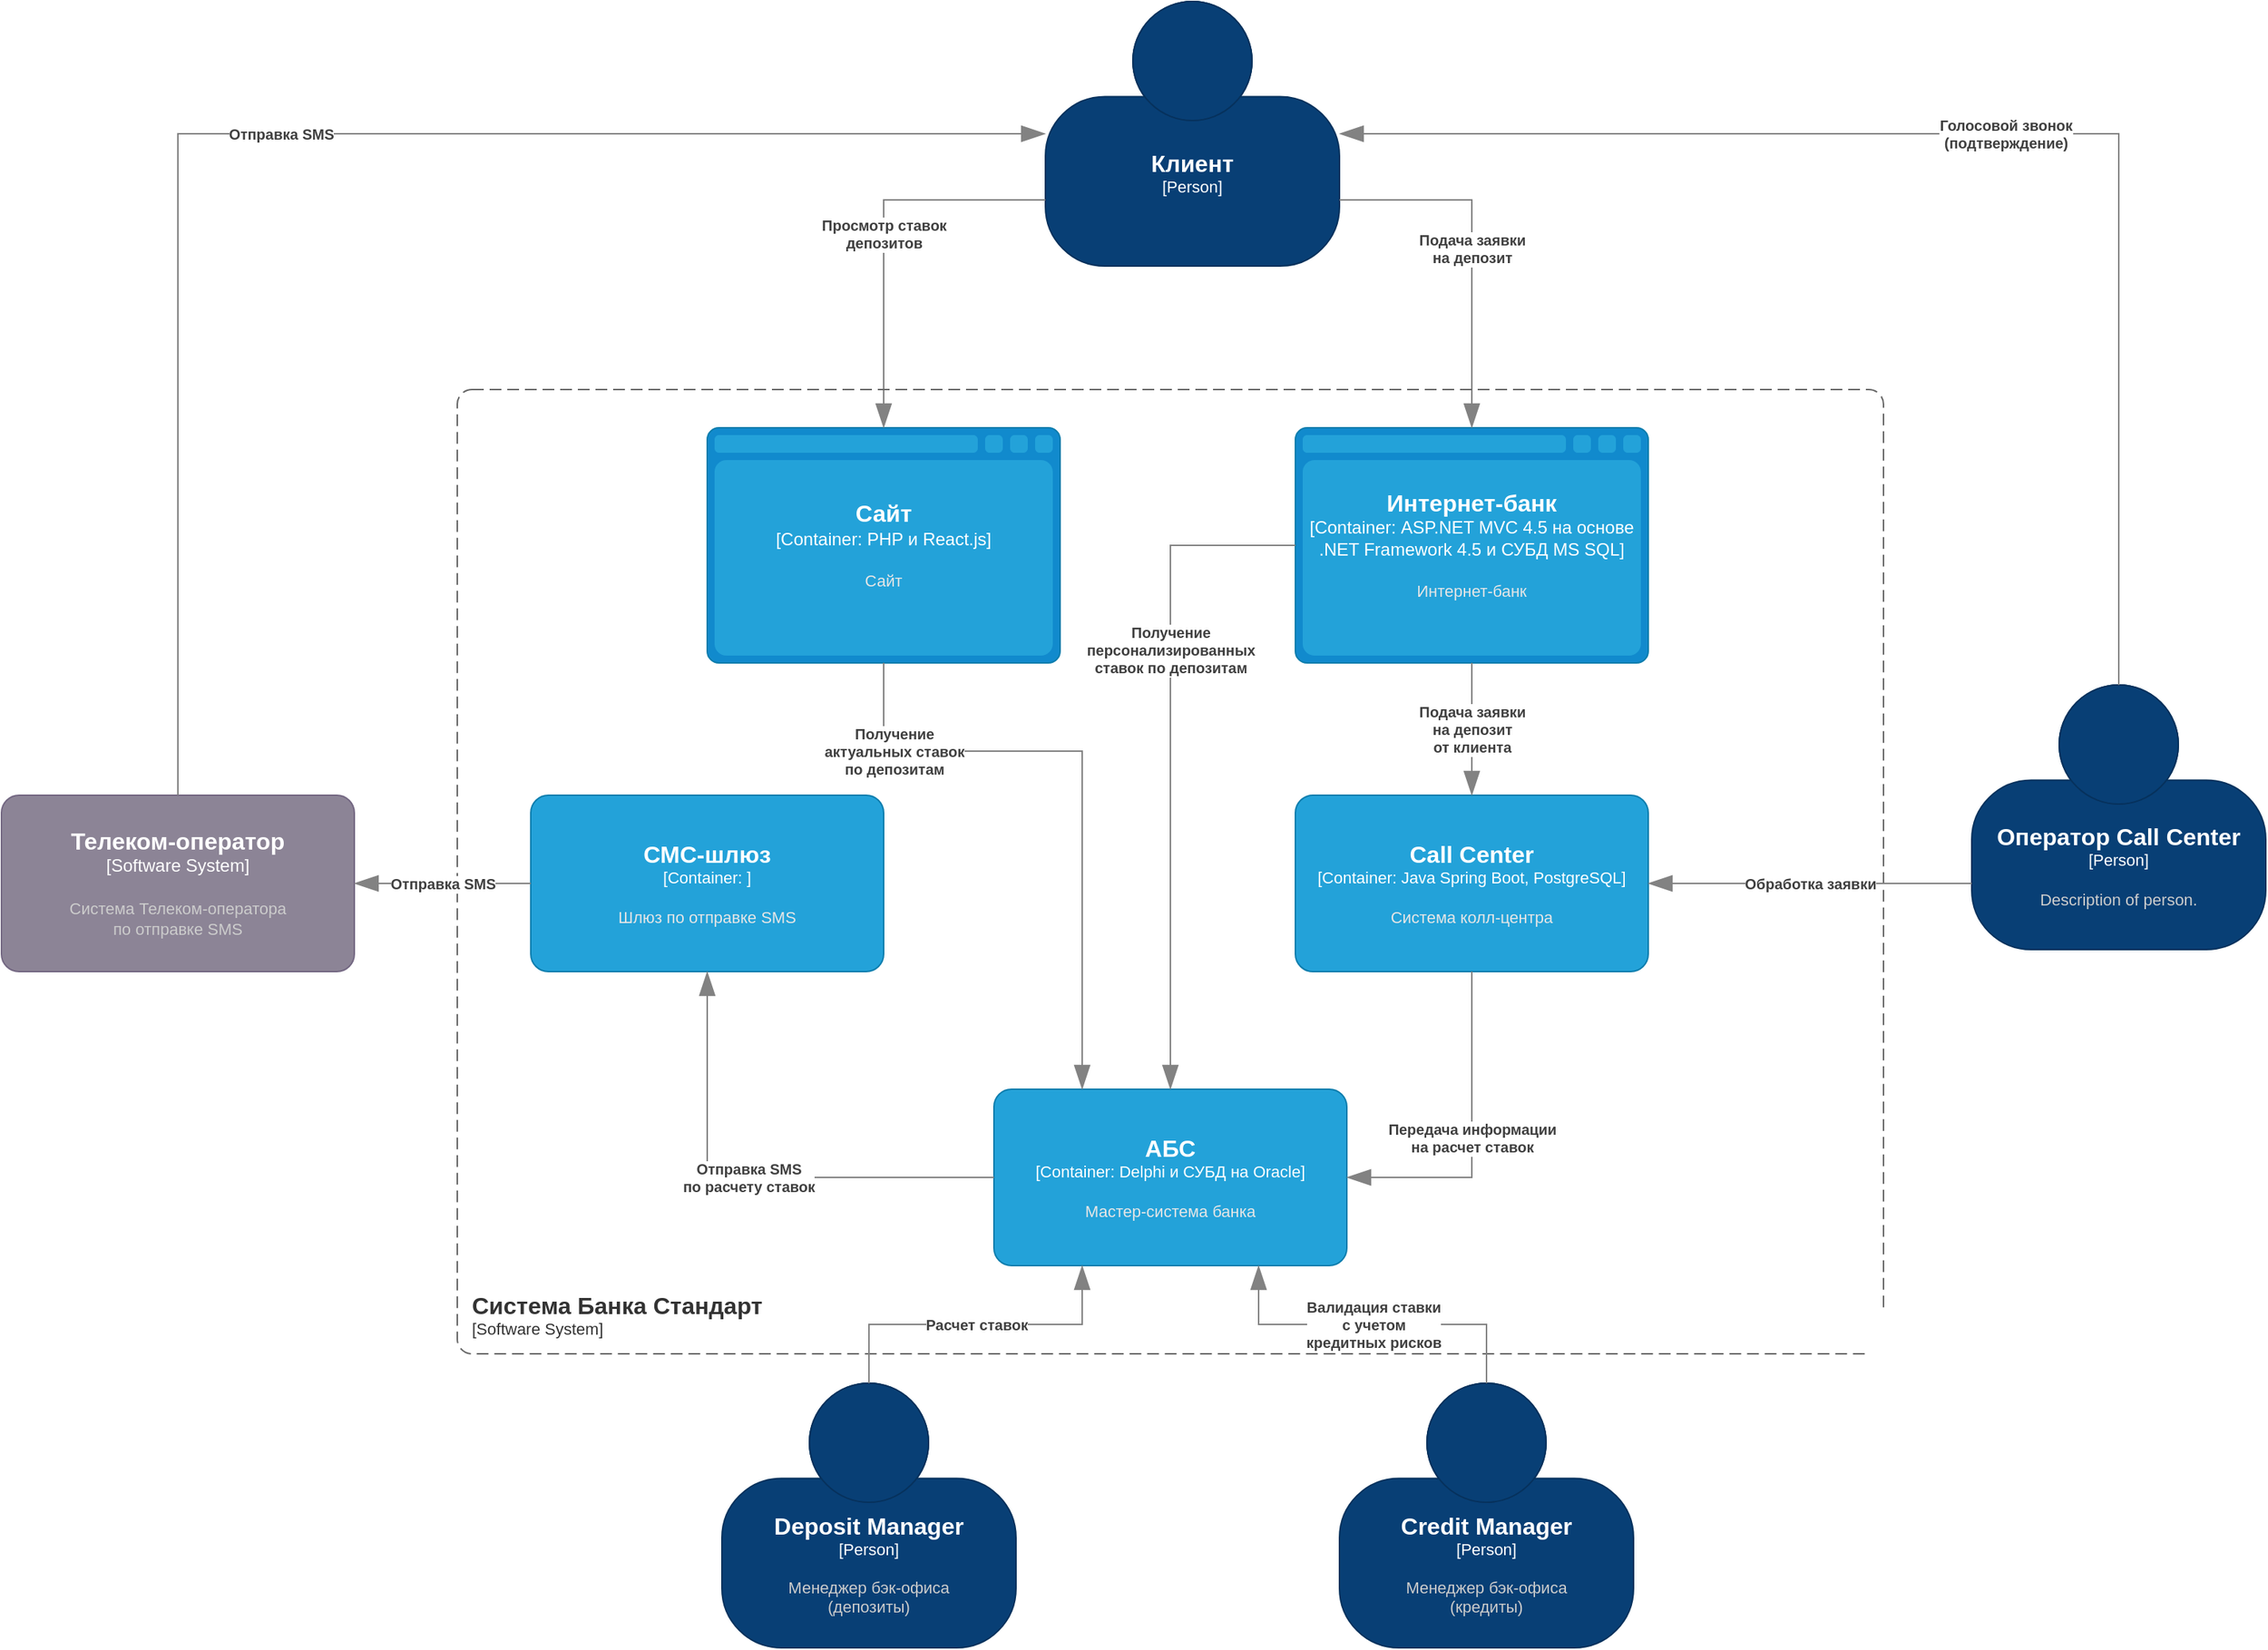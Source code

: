<mxfile version="21.6.8" type="device">
  <diagram name="Страница — 1" id="K2Ru4NGZOonpt8d3RS2m">
    <mxGraphModel dx="3590" dy="1801" grid="1" gridSize="10" guides="1" tooltips="1" connect="1" arrows="1" fold="1" page="1" pageScale="1" pageWidth="1169" pageHeight="827" math="0" shadow="0">
      <root>
        <mxCell id="0" />
        <mxCell id="1" parent="0" />
        <object placeholders="1" c4Type="Интернет-банк" c4Container="Container" c4Technology="ASP.NET MVC 4.5 на основе .NET Framework 4.5 и СУБД MS SQL" c4Description="Интернет-банк" label="&lt;font style=&quot;font-size: 16px&quot;&gt;&lt;b&gt;%c4Type%&lt;/b&gt;&lt;/font&gt;&lt;div&gt;[%c4Container%:&amp;nbsp;%c4Technology%]&lt;/div&gt;&lt;br&gt;&lt;div&gt;&lt;font style=&quot;font-size: 11px&quot;&gt;&lt;font color=&quot;#E6E6E6&quot;&gt;%c4Description%&lt;/font&gt;&lt;/div&gt;" id="fM72UEdMkAF-sYCRddc_-1">
          <mxCell style="shape=mxgraph.c4.webBrowserContainer2;whiteSpace=wrap;html=1;boundedLbl=1;rounded=0;labelBackgroundColor=none;strokeColor=#118ACD;fillColor=#23A2D9;strokeColor=#118ACD;strokeColor2=#0E7DAD;fontSize=12;fontColor=#ffffff;align=center;metaEdit=1;points=[[0.5,0,0],[1,0.25,0],[1,0.5,0],[1,0.75,0],[0.5,1,0],[0,0.75,0],[0,0.5,0],[0,0.25,0]];resizable=0;" parent="1" vertex="1">
            <mxGeometry x="640" y="230" width="240" height="160" as="geometry" />
          </mxCell>
        </object>
        <object placeholders="1" c4Type="Сайт" c4Container="Container" c4Technology="PHP и React.js" c4Description="Сайт" label="&lt;font style=&quot;font-size: 16px&quot;&gt;&lt;b&gt;%c4Type%&lt;/b&gt;&lt;/font&gt;&lt;div&gt;[%c4Container%:&amp;nbsp;%c4Technology%]&lt;/div&gt;&lt;br&gt;&lt;div&gt;&lt;font style=&quot;font-size: 11px&quot;&gt;&lt;font color=&quot;#E6E6E6&quot;&gt;%c4Description%&lt;/font&gt;&lt;/div&gt;" id="fM72UEdMkAF-sYCRddc_-2">
          <mxCell style="shape=mxgraph.c4.webBrowserContainer2;whiteSpace=wrap;html=1;boundedLbl=1;rounded=0;labelBackgroundColor=none;strokeColor=#118ACD;fillColor=#23A2D9;strokeColor=#118ACD;strokeColor2=#0E7DAD;fontSize=12;fontColor=#ffffff;align=center;metaEdit=1;points=[[0.5,0,0],[1,0.25,0],[1,0.5,0],[1,0.75,0],[0.5,1,0],[0,0.75,0],[0,0.5,0],[0,0.25,0]];resizable=0;" parent="1" vertex="1">
            <mxGeometry x="240" y="230" width="240" height="160" as="geometry" />
          </mxCell>
        </object>
        <object placeholders="1" c4Name="Клиент" c4Type="Person" c4Description="" label="&lt;font style=&quot;font-size: 16px&quot;&gt;&lt;b&gt;%c4Name%&lt;/b&gt;&lt;/font&gt;&lt;div&gt;[%c4Type%]&lt;/div&gt;&lt;br&gt;&lt;div&gt;&lt;font style=&quot;font-size: 11px&quot;&gt;&lt;font color=&quot;#cccccc&quot;&gt;%c4Description%&lt;/font&gt;&lt;/div&gt;" id="fM72UEdMkAF-sYCRddc_-3">
          <mxCell style="html=1;fontSize=11;dashed=0;whiteSpace=wrap;fillColor=#083F75;strokeColor=#06315C;fontColor=#ffffff;shape=mxgraph.c4.person2;align=center;metaEdit=1;points=[[0.5,0,0],[1,0.5,0],[1,0.75,0],[0.75,1,0],[0.5,1,0],[0.25,1,0],[0,0.75,0],[0,0.5,0]];resizable=0;" parent="1" vertex="1">
            <mxGeometry x="470" y="-60" width="200" height="180" as="geometry" />
          </mxCell>
        </object>
        <object placeholders="1" c4Type="Relationship" c4Description="Просмотр ставок &#xa;депозитов" label="&lt;div style=&quot;text-align: left&quot;&gt;&lt;div style=&quot;text-align: center&quot;&gt;&lt;b&gt;%c4Description%&lt;/b&gt;&lt;/div&gt;" id="fM72UEdMkAF-sYCRddc_-4">
          <mxCell style="endArrow=blockThin;html=1;fontSize=10;fontColor=#404040;strokeWidth=1;endFill=1;strokeColor=#828282;elbow=vertical;metaEdit=1;endSize=14;startSize=14;jumpStyle=arc;jumpSize=16;rounded=0;edgeStyle=orthogonalEdgeStyle;exitX=0;exitY=0.75;exitDx=0;exitDy=0;exitPerimeter=0;entryX=0.5;entryY=0;entryDx=0;entryDy=0;entryPerimeter=0;" parent="1" source="fM72UEdMkAF-sYCRddc_-3" target="fM72UEdMkAF-sYCRddc_-2" edge="1">
            <mxGeometry width="240" relative="1" as="geometry">
              <mxPoint x="540" y="550" as="sourcePoint" />
              <mxPoint x="780" y="550" as="targetPoint" />
            </mxGeometry>
          </mxCell>
        </object>
        <object placeholders="1" c4Type="Relationship" c4Description="Подача заявки &#xa;на депозит" label="&lt;div style=&quot;text-align: left&quot;&gt;&lt;div style=&quot;text-align: center&quot;&gt;&lt;b&gt;%c4Description%&lt;/b&gt;&lt;/div&gt;" id="fM72UEdMkAF-sYCRddc_-5">
          <mxCell style="endArrow=blockThin;html=1;fontSize=10;fontColor=#404040;strokeWidth=1;endFill=1;strokeColor=#828282;elbow=vertical;metaEdit=1;endSize=14;startSize=14;jumpStyle=arc;jumpSize=16;rounded=0;edgeStyle=orthogonalEdgeStyle;exitX=1;exitY=0.75;exitDx=0;exitDy=0;exitPerimeter=0;entryX=0.5;entryY=0;entryDx=0;entryDy=0;entryPerimeter=0;" parent="1" source="fM72UEdMkAF-sYCRddc_-3" target="fM72UEdMkAF-sYCRddc_-1" edge="1">
            <mxGeometry width="240" relative="1" as="geometry">
              <mxPoint x="720" y="100" as="sourcePoint" />
              <mxPoint x="960" y="100" as="targetPoint" />
            </mxGeometry>
          </mxCell>
        </object>
        <object placeholders="1" c4Name="Система Банка Стандарт" c4Type="SystemScopeBoundary" c4Application="Software System" label="&lt;font style=&quot;font-size: 16px&quot;&gt;&lt;b&gt;&lt;div style=&quot;text-align: left&quot;&gt;%c4Name%&lt;/div&gt;&lt;/b&gt;&lt;/font&gt;&lt;div style=&quot;text-align: left&quot;&gt;[%c4Application%]&lt;/div&gt;" id="fM72UEdMkAF-sYCRddc_-6">
          <mxCell style="rounded=1;fontSize=11;whiteSpace=wrap;html=1;dashed=1;arcSize=20;fillColor=none;strokeColor=#666666;fontColor=#333333;labelBackgroundColor=none;align=left;verticalAlign=bottom;labelBorderColor=none;spacingTop=0;spacing=10;dashPattern=8 4;metaEdit=1;rotatable=0;perimeter=rectanglePerimeter;noLabel=0;labelPadding=0;allowArrows=0;connectable=0;expand=0;recursiveResize=0;editable=1;pointerEvents=0;absoluteArcSize=1;points=[[0.25,0,0],[0.5,0,0],[0.75,0,0],[1,0.25,0],[1,0.5,0],[1,0.75,0],[0.75,1,0],[0.5,1,0],[0.25,1,0],[0,0.75,0],[0,0.5,0],[0,0.25,0]];" parent="1" vertex="1">
            <mxGeometry x="70" y="204" width="970" height="656" as="geometry" />
          </mxCell>
        </object>
        <object placeholders="1" c4Name="АБС" c4Type="Container" c4Technology="Delphi и СУБД на Oracle" c4Description="Мастер-система банка" label="&lt;font style=&quot;font-size: 16px&quot;&gt;&lt;b&gt;%c4Name%&lt;/b&gt;&lt;/font&gt;&lt;div&gt;[%c4Type%: %c4Technology%]&lt;/div&gt;&lt;br&gt;&lt;div&gt;&lt;font style=&quot;font-size: 11px&quot;&gt;&lt;font color=&quot;#E6E6E6&quot;&gt;%c4Description%&lt;/font&gt;&lt;/div&gt;" id="fM72UEdMkAF-sYCRddc_-7">
          <mxCell style="rounded=1;whiteSpace=wrap;html=1;fontSize=11;labelBackgroundColor=none;fillColor=#23A2D9;fontColor=#ffffff;align=center;arcSize=10;strokeColor=#0E7DAD;metaEdit=1;resizable=0;points=[[0.25,0,0],[0.5,0,0],[0.75,0,0],[1,0.25,0],[1,0.5,0],[1,0.75,0],[0.75,1,0],[0.5,1,0],[0.25,1,0],[0,0.75,0],[0,0.5,0],[0,0.25,0]];" parent="1" vertex="1">
            <mxGeometry x="435" y="680" width="240" height="120" as="geometry" />
          </mxCell>
        </object>
        <object placeholders="1" c4Name="Оператор Call Center" c4Type="Person" c4Description="Description of person." label="&lt;font style=&quot;font-size: 16px&quot;&gt;&lt;b&gt;%c4Name%&lt;/b&gt;&lt;/font&gt;&lt;div&gt;[%c4Type%]&lt;/div&gt;&lt;br&gt;&lt;div&gt;&lt;font style=&quot;font-size: 11px&quot;&gt;&lt;font color=&quot;#cccccc&quot;&gt;%c4Description%&lt;/font&gt;&lt;/div&gt;" id="fM72UEdMkAF-sYCRddc_-8">
          <mxCell style="html=1;fontSize=11;dashed=0;whiteSpace=wrap;fillColor=#083F75;strokeColor=#06315C;fontColor=#ffffff;shape=mxgraph.c4.person2;align=center;metaEdit=1;points=[[0.5,0,0],[1,0.5,0],[1,0.75,0],[0.75,1,0],[0.5,1,0],[0.25,1,0],[0,0.75,0],[0,0.5,0]];resizable=0;" parent="1" vertex="1">
            <mxGeometry x="1100" y="405" width="200" height="180" as="geometry" />
          </mxCell>
        </object>
        <object placeholders="1" c4Name="Deposit Manager" c4Type="Person" c4Description="Менеджер бэк-офиса&#xa;(депозиты)" label="&lt;font style=&quot;font-size: 16px&quot;&gt;&lt;b&gt;%c4Name%&lt;/b&gt;&lt;/font&gt;&lt;div&gt;[%c4Type%]&lt;/div&gt;&lt;br&gt;&lt;div&gt;&lt;font style=&quot;font-size: 11px&quot;&gt;&lt;font color=&quot;#cccccc&quot;&gt;%c4Description%&lt;/font&gt;&lt;/div&gt;" id="fM72UEdMkAF-sYCRddc_-9">
          <mxCell style="html=1;fontSize=11;dashed=0;whiteSpace=wrap;fillColor=#083F75;strokeColor=#06315C;fontColor=#ffffff;shape=mxgraph.c4.person2;align=center;metaEdit=1;points=[[0.5,0,0],[1,0.5,0],[1,0.75,0],[0.75,1,0],[0.5,1,0],[0.25,1,0],[0,0.75,0],[0,0.5,0]];resizable=0;" parent="1" vertex="1">
            <mxGeometry x="250" y="880" width="200" height="180" as="geometry" />
          </mxCell>
        </object>
        <object placeholders="1" c4Name="Call Center" c4Type="Container" c4Technology="Java Spring Boot, PostgreSQL" c4Description="Система колл-центра" label="&lt;font style=&quot;font-size: 16px&quot;&gt;&lt;b&gt;%c4Name%&lt;/b&gt;&lt;/font&gt;&lt;div&gt;[%c4Type%: %c4Technology%]&lt;/div&gt;&lt;br&gt;&lt;div&gt;&lt;font style=&quot;font-size: 11px&quot;&gt;&lt;font color=&quot;#E6E6E6&quot;&gt;%c4Description%&lt;/font&gt;&lt;/div&gt;" id="fM72UEdMkAF-sYCRddc_-10">
          <mxCell style="rounded=1;whiteSpace=wrap;html=1;fontSize=11;labelBackgroundColor=none;fillColor=#23A2D9;fontColor=#ffffff;align=center;arcSize=10;strokeColor=#0E7DAD;metaEdit=1;resizable=0;points=[[0.25,0,0],[0.5,0,0],[0.75,0,0],[1,0.25,0],[1,0.5,0],[1,0.75,0],[0.75,1,0],[0.5,1,0],[0.25,1,0],[0,0.75,0],[0,0.5,0],[0,0.25,0]];" parent="1" vertex="1">
            <mxGeometry x="640" y="480" width="240" height="120" as="geometry" />
          </mxCell>
        </object>
        <object placeholders="1" c4Name="Телеком-оператор" c4Type="Software System" c4Description="Система Телеком-оператора&#xa;по отправке SMS" label="&lt;font style=&quot;font-size: 16px&quot;&gt;&lt;b&gt;%c4Name%&lt;/b&gt;&lt;/font&gt;&lt;div&gt;[%c4Type%]&lt;/div&gt;&lt;br&gt;&lt;div&gt;&lt;font style=&quot;font-size: 11px&quot;&gt;&lt;font color=&quot;#cccccc&quot;&gt;%c4Description%&lt;/font&gt;&lt;/div&gt;" id="fM72UEdMkAF-sYCRddc_-11">
          <mxCell style="rounded=1;whiteSpace=wrap;html=1;labelBackgroundColor=none;fillColor=#8C8496;fontColor=#ffffff;align=center;arcSize=10;strokeColor=#736782;metaEdit=1;resizable=0;points=[[0.25,0,0],[0.5,0,0],[0.75,0,0],[1,0.25,0],[1,0.5,0],[1,0.75,0],[0.75,1,0],[0.5,1,0],[0.25,1,0],[0,0.75,0],[0,0.5,0],[0,0.25,0]];" parent="1" vertex="1">
            <mxGeometry x="-240" y="480" width="240" height="120" as="geometry" />
          </mxCell>
        </object>
        <object placeholders="1" c4Name="СМС-шлюз" c4Type="Container" c4Technology="" c4Description="Шлюз по отправке SMS" label="&lt;font style=&quot;font-size: 16px&quot;&gt;&lt;b&gt;%c4Name%&lt;/b&gt;&lt;/font&gt;&lt;div&gt;[%c4Type%: %c4Technology%]&lt;/div&gt;&lt;br&gt;&lt;div&gt;&lt;font style=&quot;font-size: 11px&quot;&gt;&lt;font color=&quot;#E6E6E6&quot;&gt;%c4Description%&lt;/font&gt;&lt;/div&gt;" id="fM72UEdMkAF-sYCRddc_-12">
          <mxCell style="rounded=1;whiteSpace=wrap;html=1;fontSize=11;labelBackgroundColor=none;fillColor=#23A2D9;fontColor=#ffffff;align=center;arcSize=10;strokeColor=#0E7DAD;metaEdit=1;resizable=0;points=[[0.25,0,0],[0.5,0,0],[0.75,0,0],[1,0.25,0],[1,0.5,0],[1,0.75,0],[0.75,1,0],[0.5,1,0],[0.25,1,0],[0,0.75,0],[0,0.5,0],[0,0.25,0]];" parent="1" vertex="1">
            <mxGeometry x="120" y="480" width="240" height="120" as="geometry" />
          </mxCell>
        </object>
        <object placeholders="1" c4Type="Relationship" c4Description="Подача заявки&#xa;на депозит&#xa;от клиента" label="&lt;div style=&quot;text-align: left&quot;&gt;&lt;div style=&quot;text-align: center&quot;&gt;&lt;b&gt;%c4Description%&lt;/b&gt;&lt;/div&gt;" id="fM72UEdMkAF-sYCRddc_-13">
          <mxCell style="endArrow=blockThin;html=1;fontSize=10;fontColor=#404040;strokeWidth=1;endFill=1;strokeColor=#828282;elbow=vertical;metaEdit=1;endSize=14;startSize=14;jumpStyle=arc;jumpSize=16;rounded=0;edgeStyle=orthogonalEdgeStyle;entryX=0.5;entryY=0;entryDx=0;entryDy=0;entryPerimeter=0;exitX=0.5;exitY=1;exitDx=0;exitDy=0;exitPerimeter=0;" parent="1" source="fM72UEdMkAF-sYCRddc_-1" target="fM72UEdMkAF-sYCRddc_-10" edge="1">
            <mxGeometry width="240" relative="1" as="geometry">
              <mxPoint x="460" y="450" as="sourcePoint" />
              <mxPoint x="700" y="450" as="targetPoint" />
            </mxGeometry>
          </mxCell>
        </object>
        <object placeholders="1" c4Type="Relationship" c4Description="Отправка SMS&#xa;по расчету ставок" label="&lt;div style=&quot;text-align: left&quot;&gt;&lt;div style=&quot;text-align: center&quot;&gt;&lt;b&gt;%c4Description%&lt;/b&gt;&lt;/div&gt;" id="fM72UEdMkAF-sYCRddc_-14">
          <mxCell style="endArrow=blockThin;html=1;fontSize=10;fontColor=#404040;strokeWidth=1;endFill=1;strokeColor=#828282;elbow=vertical;metaEdit=1;endSize=14;startSize=14;jumpStyle=arc;jumpSize=16;rounded=0;edgeStyle=orthogonalEdgeStyle;exitX=0;exitY=0.5;exitDx=0;exitDy=0;exitPerimeter=0;entryX=0.5;entryY=1;entryDx=0;entryDy=0;entryPerimeter=0;" parent="1" source="fM72UEdMkAF-sYCRddc_-7" target="fM72UEdMkAF-sYCRddc_-12" edge="1">
            <mxGeometry width="240" relative="1" as="geometry">
              <mxPoint x="730" y="710" as="sourcePoint" />
              <mxPoint x="970" y="710" as="targetPoint" />
            </mxGeometry>
          </mxCell>
        </object>
        <object placeholders="1" c4Type="Relationship" c4Description="Отправка SMS" label="&lt;div style=&quot;text-align: left&quot;&gt;&lt;div style=&quot;text-align: center&quot;&gt;&lt;b&gt;%c4Description%&lt;/b&gt;&lt;/div&gt;" id="fM72UEdMkAF-sYCRddc_-15">
          <mxCell style="endArrow=blockThin;html=1;fontSize=10;fontColor=#404040;strokeWidth=1;endFill=1;strokeColor=#828282;elbow=vertical;metaEdit=1;endSize=14;startSize=14;jumpStyle=arc;jumpSize=16;rounded=0;edgeStyle=orthogonalEdgeStyle;exitX=0;exitY=0.5;exitDx=0;exitDy=0;exitPerimeter=0;entryX=1;entryY=0.5;entryDx=0;entryDy=0;entryPerimeter=0;" parent="1" source="fM72UEdMkAF-sYCRddc_-12" target="fM72UEdMkAF-sYCRddc_-11" edge="1">
            <mxGeometry width="240" relative="1" as="geometry">
              <mxPoint x="200" y="690" as="sourcePoint" />
              <mxPoint x="440" y="690" as="targetPoint" />
            </mxGeometry>
          </mxCell>
        </object>
        <object placeholders="1" c4Type="Relationship" c4Description="Отправка SMS" label="&lt;div style=&quot;text-align: left&quot;&gt;&lt;div style=&quot;text-align: center&quot;&gt;&lt;b&gt;%c4Description%&lt;/b&gt;&lt;/div&gt;" id="fM72UEdMkAF-sYCRddc_-16">
          <mxCell style="endArrow=blockThin;html=1;fontSize=10;fontColor=#404040;strokeWidth=1;endFill=1;strokeColor=#828282;elbow=vertical;metaEdit=1;endSize=14;startSize=14;jumpStyle=arc;jumpSize=16;rounded=0;edgeStyle=orthogonalEdgeStyle;exitX=0.5;exitY=0;exitDx=0;exitDy=0;exitPerimeter=0;entryX=0;entryY=0.5;entryDx=0;entryDy=0;entryPerimeter=0;" parent="1" source="fM72UEdMkAF-sYCRddc_-11" target="fM72UEdMkAF-sYCRddc_-3" edge="1">
            <mxGeometry width="240" relative="1" as="geometry">
              <mxPoint x="-140" y="210" as="sourcePoint" />
              <mxPoint x="100" y="210" as="targetPoint" />
            </mxGeometry>
          </mxCell>
        </object>
        <object placeholders="1" c4Type="Relationship" c4Description="Получение &#xa;персонализированных &#xa;ставок по депозитам" label="&lt;div style=&quot;text-align: left&quot;&gt;&lt;div style=&quot;text-align: center&quot;&gt;&lt;b&gt;%c4Description%&lt;/b&gt;&lt;/div&gt;" id="fM72UEdMkAF-sYCRddc_-17">
          <mxCell style="endArrow=blockThin;html=1;fontSize=10;fontColor=#404040;strokeWidth=1;endFill=1;strokeColor=#828282;elbow=vertical;metaEdit=1;endSize=14;startSize=14;jumpStyle=arc;jumpSize=16;rounded=0;edgeStyle=orthogonalEdgeStyle;exitX=0;exitY=0.5;exitDx=0;exitDy=0;exitPerimeter=0;entryX=0.5;entryY=0;entryDx=0;entryDy=0;entryPerimeter=0;" parent="1" source="fM72UEdMkAF-sYCRddc_-1" target="fM72UEdMkAF-sYCRddc_-7" edge="1">
            <mxGeometry x="-0.32" width="240" relative="1" as="geometry">
              <mxPoint x="840" y="740" as="sourcePoint" />
              <mxPoint x="1080" y="740" as="targetPoint" />
              <mxPoint y="1" as="offset" />
            </mxGeometry>
          </mxCell>
        </object>
        <object placeholders="1" c4Type="Relationship" c4Description="Передача информации&#xa;на расчет ставок" label="&lt;div style=&quot;text-align: left&quot;&gt;&lt;div style=&quot;text-align: center&quot;&gt;&lt;b&gt;%c4Description%&lt;/b&gt;&lt;/div&gt;" id="fM72UEdMkAF-sYCRddc_-18">
          <mxCell style="endArrow=blockThin;html=1;fontSize=10;fontColor=#404040;strokeWidth=1;endFill=1;strokeColor=#828282;elbow=vertical;metaEdit=1;endSize=14;startSize=14;jumpStyle=arc;jumpSize=16;rounded=0;edgeStyle=orthogonalEdgeStyle;exitX=0.5;exitY=1;exitDx=0;exitDy=0;exitPerimeter=0;entryX=1;entryY=0.5;entryDx=0;entryDy=0;entryPerimeter=0;" parent="1" source="fM72UEdMkAF-sYCRddc_-10" target="fM72UEdMkAF-sYCRddc_-7" edge="1">
            <mxGeometry width="240" relative="1" as="geometry">
              <mxPoint x="750" y="710" as="sourcePoint" />
              <mxPoint x="990" y="710" as="targetPoint" />
            </mxGeometry>
          </mxCell>
        </object>
        <object placeholders="1" c4Type="Relationship" c4Description="Расчет ставок" label="&lt;div style=&quot;text-align: left&quot;&gt;&lt;div style=&quot;text-align: center&quot;&gt;&lt;b&gt;%c4Description%&lt;/b&gt;&lt;/div&gt;" id="fM72UEdMkAF-sYCRddc_-19">
          <mxCell style="endArrow=blockThin;html=1;fontSize=10;fontColor=#404040;strokeWidth=1;endFill=1;strokeColor=#828282;elbow=vertical;metaEdit=1;endSize=14;startSize=14;jumpStyle=arc;jumpSize=16;rounded=0;edgeStyle=orthogonalEdgeStyle;exitX=0.5;exitY=0;exitDx=0;exitDy=0;exitPerimeter=0;entryX=0.25;entryY=1;entryDx=0;entryDy=0;entryPerimeter=0;" parent="1" source="fM72UEdMkAF-sYCRddc_-9" target="fM72UEdMkAF-sYCRddc_-7" edge="1">
            <mxGeometry width="240" relative="1" as="geometry">
              <mxPoint x="890" y="1000" as="sourcePoint" />
              <mxPoint x="1130" y="1000" as="targetPoint" />
            </mxGeometry>
          </mxCell>
        </object>
        <object placeholders="1" c4Type="Relationship" c4Description="Обработка заявки" label="&lt;div style=&quot;text-align: left&quot;&gt;&lt;div style=&quot;text-align: center&quot;&gt;&lt;b&gt;%c4Description%&lt;/b&gt;&lt;/div&gt;" id="fM72UEdMkAF-sYCRddc_-20">
          <mxCell style="endArrow=blockThin;html=1;fontSize=10;fontColor=#404040;strokeWidth=1;endFill=1;strokeColor=#828282;elbow=vertical;metaEdit=1;endSize=14;startSize=14;jumpStyle=arc;jumpSize=16;rounded=0;edgeStyle=orthogonalEdgeStyle;exitX=0;exitY=0.75;exitDx=0;exitDy=0;exitPerimeter=0;entryX=1;entryY=0.5;entryDx=0;entryDy=0;entryPerimeter=0;" parent="1" source="fM72UEdMkAF-sYCRddc_-8" target="fM72UEdMkAF-sYCRddc_-10" edge="1">
            <mxGeometry width="240" relative="1" as="geometry">
              <mxPoint x="1090" y="530" as="sourcePoint" />
              <mxPoint x="1330" y="530" as="targetPoint" />
            </mxGeometry>
          </mxCell>
        </object>
        <object placeholders="1" c4Type="Relationship" c4Description="Голосовой звонок&#xa;(подтверждение)" label="&lt;div style=&quot;text-align: left&quot;&gt;&lt;div style=&quot;text-align: center&quot;&gt;&lt;b&gt;%c4Description%&lt;/b&gt;&lt;/div&gt;" id="fM72UEdMkAF-sYCRddc_-21">
          <mxCell style="endArrow=blockThin;html=1;fontSize=10;fontColor=#404040;strokeWidth=1;endFill=1;strokeColor=#828282;elbow=vertical;metaEdit=1;endSize=14;startSize=14;jumpStyle=arc;jumpSize=16;rounded=0;edgeStyle=orthogonalEdgeStyle;exitX=0.5;exitY=0;exitDx=0;exitDy=0;exitPerimeter=0;entryX=1;entryY=0.5;entryDx=0;entryDy=0;entryPerimeter=0;" parent="1" source="fM72UEdMkAF-sYCRddc_-8" target="fM72UEdMkAF-sYCRddc_-3" edge="1">
            <mxGeometry width="240" relative="1" as="geometry">
              <mxPoint x="1230" y="240" as="sourcePoint" />
              <mxPoint x="1470" y="240" as="targetPoint" />
            </mxGeometry>
          </mxCell>
        </object>
        <object placeholders="1" c4Type="Relationship" c4Description="Получение&#xa;актуальных ставок&#xa;по депозитам" label="&lt;div style=&quot;text-align: left&quot;&gt;&lt;div style=&quot;text-align: center&quot;&gt;&lt;b&gt;%c4Description%&lt;/b&gt;&lt;/div&gt;" id="1rT2LzW_uKX9N4UHhmK--1">
          <mxCell style="endArrow=blockThin;html=1;fontSize=10;fontColor=#404040;strokeWidth=1;endFill=1;strokeColor=#828282;elbow=vertical;metaEdit=1;endSize=14;startSize=14;jumpStyle=arc;jumpSize=16;rounded=0;edgeStyle=orthogonalEdgeStyle;entryX=0.25;entryY=0;entryDx=0;entryDy=0;entryPerimeter=0;exitX=0.5;exitY=1;exitDx=0;exitDy=0;exitPerimeter=0;" edge="1" parent="1" source="fM72UEdMkAF-sYCRddc_-2" target="fM72UEdMkAF-sYCRddc_-7">
            <mxGeometry x="-0.688" width="240" relative="1" as="geometry">
              <mxPoint x="360" y="440" as="sourcePoint" />
              <mxPoint x="450" y="940" as="targetPoint" />
              <mxPoint as="offset" />
              <Array as="points">
                <mxPoint x="360" y="450" />
                <mxPoint x="495" y="450" />
              </Array>
            </mxGeometry>
          </mxCell>
        </object>
        <object placeholders="1" c4Name="Credit Manager" c4Type="Person" c4Description="Менеджер бэк-офиса&#xa;(кредиты)" label="&lt;font style=&quot;font-size: 16px&quot;&gt;&lt;b&gt;%c4Name%&lt;/b&gt;&lt;/font&gt;&lt;div&gt;[%c4Type%]&lt;/div&gt;&lt;br&gt;&lt;div&gt;&lt;font style=&quot;font-size: 11px&quot;&gt;&lt;font color=&quot;#cccccc&quot;&gt;%c4Description%&lt;/font&gt;&lt;/div&gt;" id="1rT2LzW_uKX9N4UHhmK--2">
          <mxCell style="html=1;fontSize=11;dashed=0;whiteSpace=wrap;fillColor=#083F75;strokeColor=#06315C;fontColor=#ffffff;shape=mxgraph.c4.person2;align=center;metaEdit=1;points=[[0.5,0,0],[1,0.5,0],[1,0.75,0],[0.75,1,0],[0.5,1,0],[0.25,1,0],[0,0.75,0],[0,0.5,0]];resizable=0;" vertex="1" parent="1">
            <mxGeometry x="670" y="880" width="200" height="180" as="geometry" />
          </mxCell>
        </object>
        <object placeholders="1" c4Type="Relationship" c4Description="Валидация ставки&#xa;с учетом &#xa;кредитных рисков" label="&lt;div style=&quot;text-align: left&quot;&gt;&lt;div style=&quot;text-align: center&quot;&gt;&lt;b&gt;%c4Description%&lt;/b&gt;&lt;/div&gt;" id="1rT2LzW_uKX9N4UHhmK--3">
          <mxCell style="endArrow=blockThin;html=1;fontSize=10;fontColor=#404040;strokeWidth=1;endFill=1;strokeColor=#828282;elbow=vertical;metaEdit=1;endSize=14;startSize=14;jumpStyle=arc;jumpSize=16;rounded=0;edgeStyle=orthogonalEdgeStyle;exitX=0.5;exitY=0;exitDx=0;exitDy=0;exitPerimeter=0;entryX=0.75;entryY=1;entryDx=0;entryDy=0;entryPerimeter=0;" edge="1" parent="1" source="1rT2LzW_uKX9N4UHhmK--2" target="fM72UEdMkAF-sYCRddc_-7">
            <mxGeometry width="240" relative="1" as="geometry">
              <mxPoint x="1110" y="940" as="sourcePoint" />
              <mxPoint x="1350" y="940" as="targetPoint" />
            </mxGeometry>
          </mxCell>
        </object>
      </root>
    </mxGraphModel>
  </diagram>
</mxfile>
